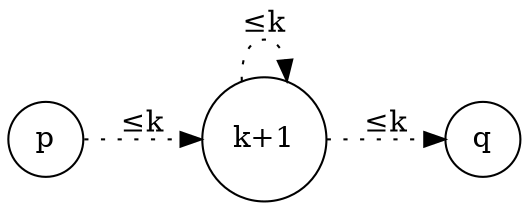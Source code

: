 digraph Automaton {
  graph [ dpi = 300 ]; 
  rankdir = LR;
  p [shape=circle,label="p"];
  q [shape=circle,label="q"];
  kplus [shape=circle, label="k+1"];
  p -> kplus [label="≤k", style="dotted"];
  kplus -> kplus [label="≤k", style="dotted"];
  kplus -> q [label="≤k", style="dotted"];
}
